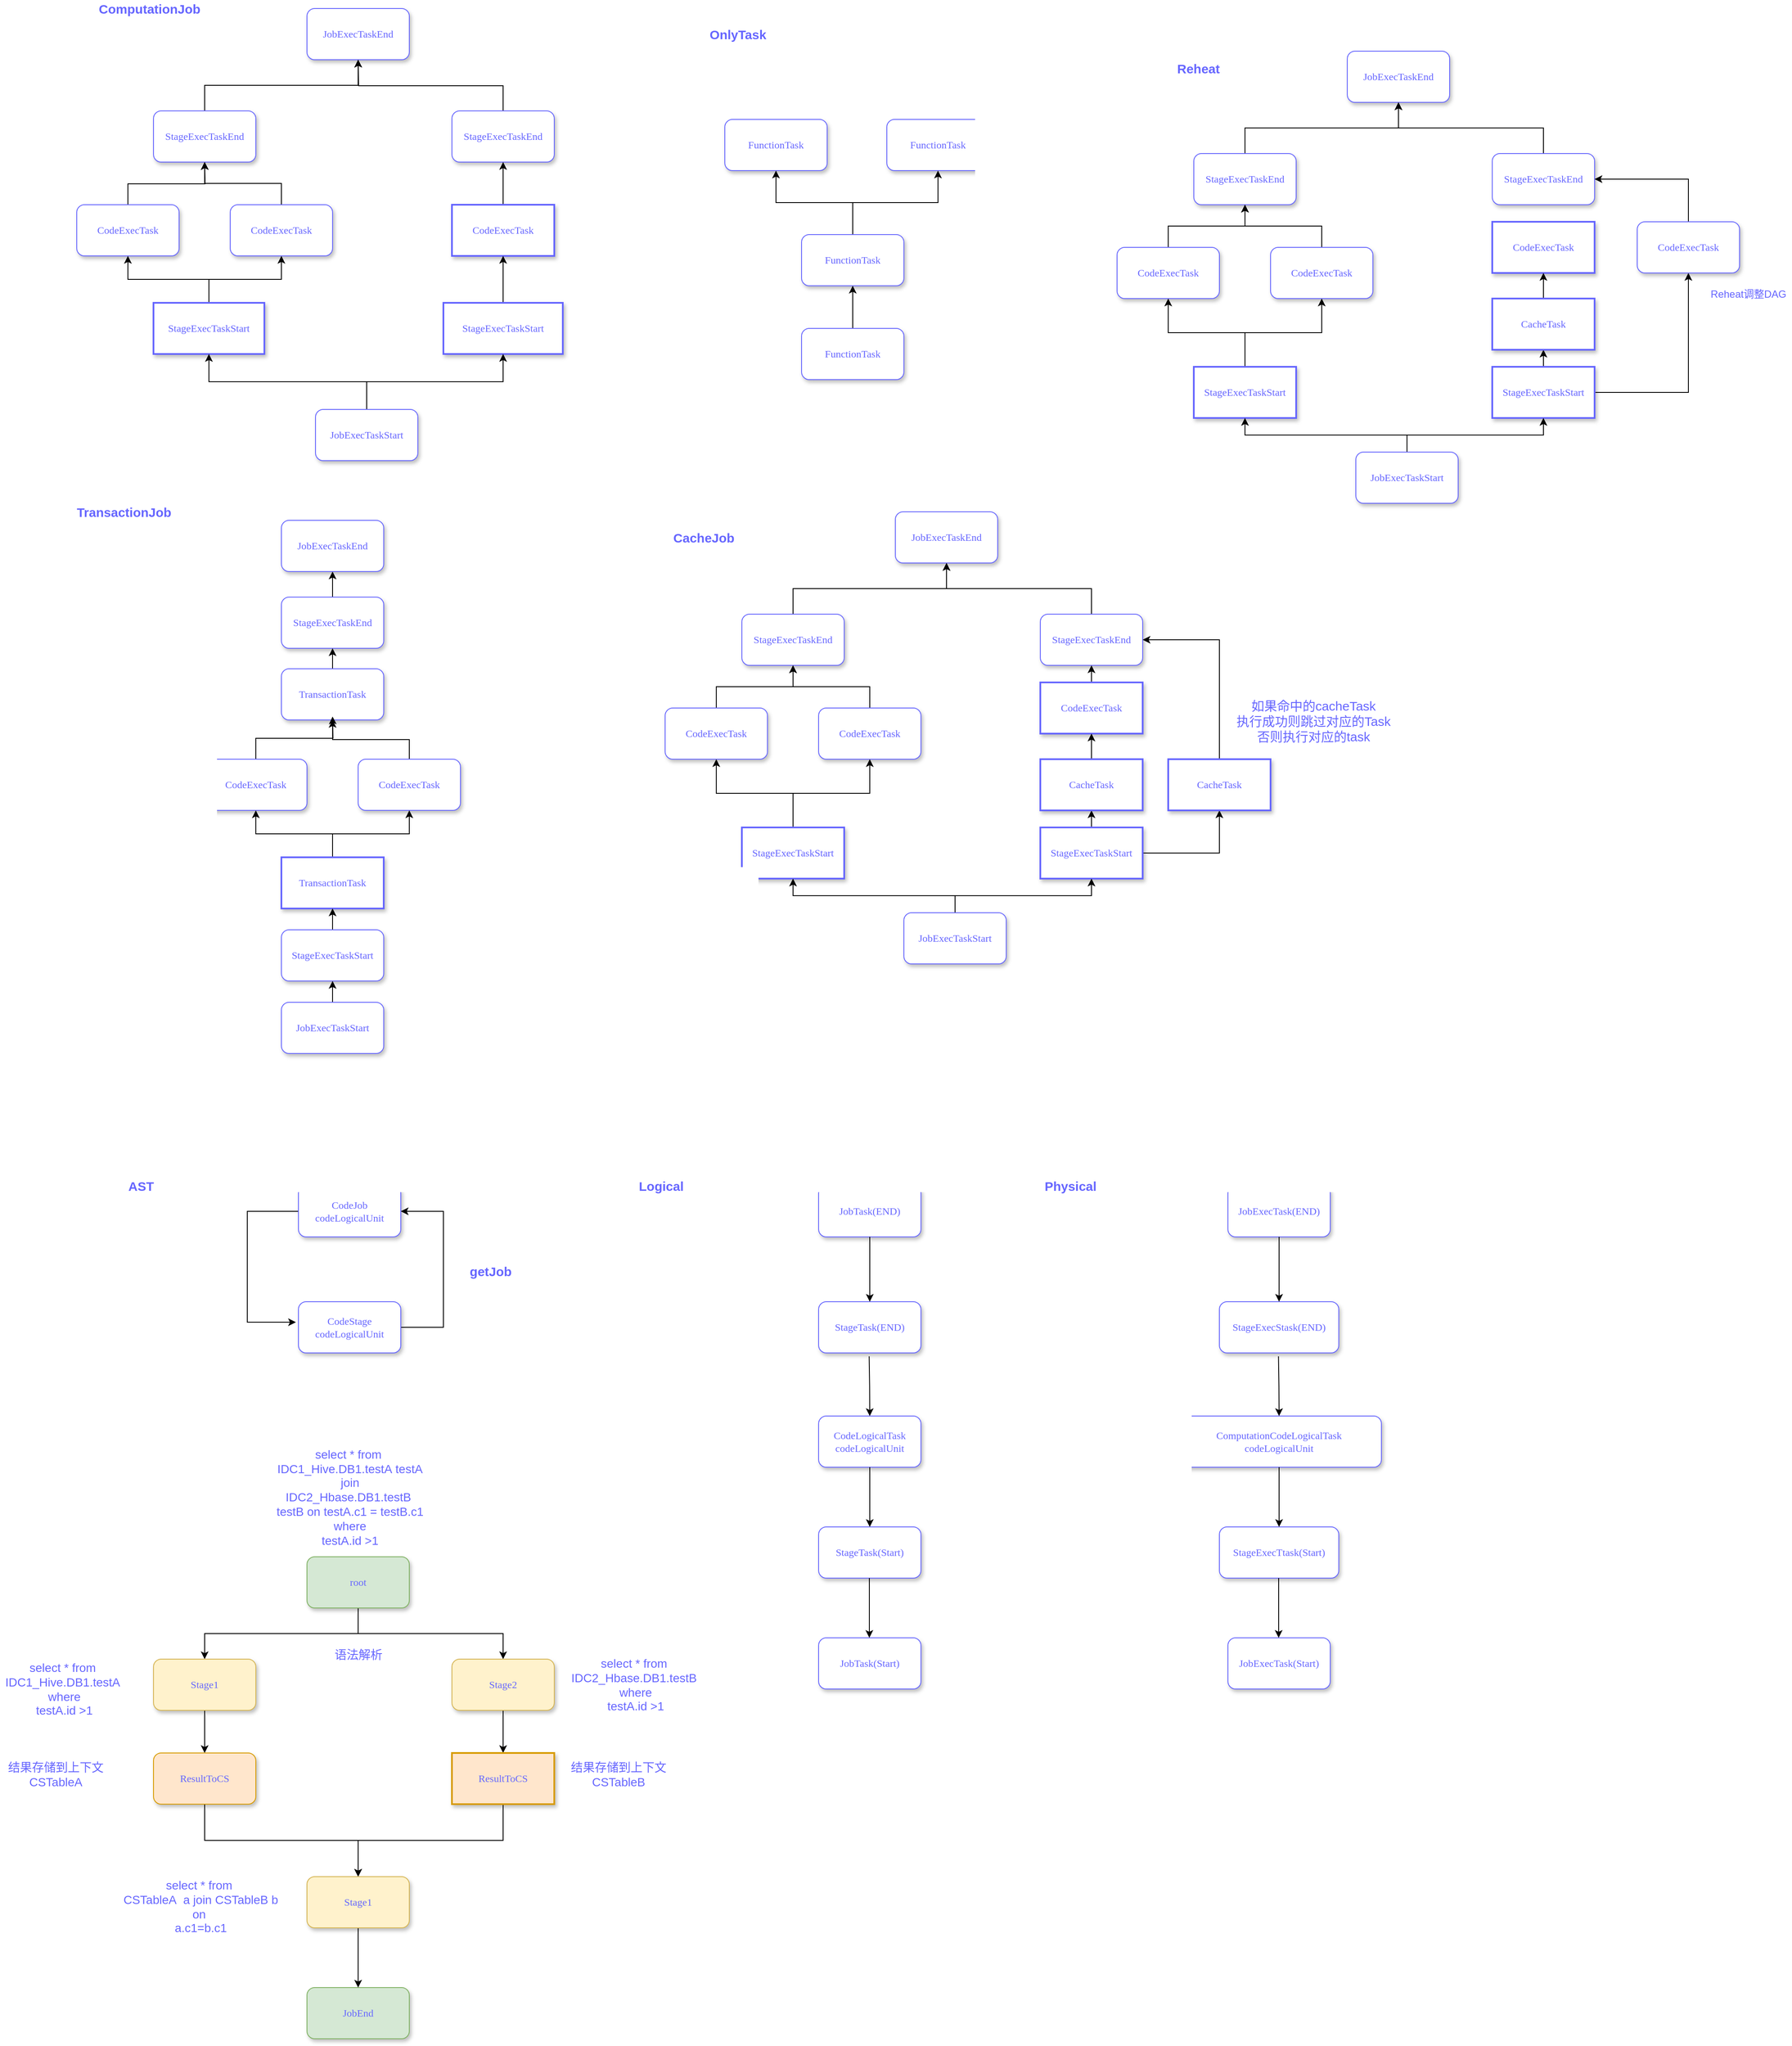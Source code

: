 <mxfile version="14.5.10" type="github">
  <diagram name="Page-1" id="10a91c8b-09ff-31b1-d368-03940ed4cc9e">
    <mxGraphModel dx="3580" dy="1286" grid="1" gridSize="10" guides="1" tooltips="1" connect="1" arrows="1" fold="1" page="1" pageScale="1" pageWidth="1100" pageHeight="850" background="#ffffff" math="0" shadow="0">
      <root>
        <mxCell id="0" />
        <mxCell id="1" parent="0" />
        <mxCell id="62893188c0fa7362-1" value="JobExecTaskEnd" style="whiteSpace=wrap;html=1;rounded=1;shadow=1;labelBackgroundColor=none;strokeWidth=1;fontFamily=Verdana;fontSize=12;align=center;fillColor=#FFFFFF;strokeColor=#6666FF;fontColor=#6666FF;" parent="1" vertex="1">
          <mxGeometry x="340" y="50" width="120" height="60" as="geometry" />
        </mxCell>
        <mxCell id="CuRDBexWDcSO8Bb8UAhH-71" style="edgeStyle=orthogonalEdgeStyle;rounded=0;orthogonalLoop=1;jettySize=auto;html=1;exitX=0.5;exitY=0;exitDx=0;exitDy=0;entryX=0.5;entryY=1;entryDx=0;entryDy=0;fontColor=#6666FF;" parent="1" source="62893188c0fa7362-2" target="62893188c0fa7362-1" edge="1">
          <mxGeometry relative="1" as="geometry" />
        </mxCell>
        <mxCell id="62893188c0fa7362-2" value="&lt;span&gt;StageExecTaskEnd&lt;/span&gt;" style="whiteSpace=wrap;html=1;rounded=1;shadow=1;labelBackgroundColor=none;strokeWidth=1;fontFamily=Verdana;fontSize=12;align=center;fillColor=#FFFFFF;strokeColor=#6666FF;fontColor=#6666FF;" parent="1" vertex="1">
          <mxGeometry x="160" y="170" width="120" height="60" as="geometry" />
        </mxCell>
        <mxCell id="CuRDBexWDcSO8Bb8UAhH-72" style="edgeStyle=orthogonalEdgeStyle;rounded=0;orthogonalLoop=1;jettySize=auto;html=1;exitX=0.5;exitY=0;exitDx=0;exitDy=0;fontColor=#6666FF;" parent="1" source="62893188c0fa7362-3" edge="1">
          <mxGeometry relative="1" as="geometry">
            <mxPoint x="400" y="110" as="targetPoint" />
          </mxGeometry>
        </mxCell>
        <mxCell id="62893188c0fa7362-3" value="StageExecTaskEnd" style="whiteSpace=wrap;html=1;rounded=1;shadow=1;labelBackgroundColor=none;strokeWidth=1;fontFamily=Verdana;fontSize=12;align=center;fillColor=#FFFFFF;strokeColor=#6666FF;fontColor=#6666FF;" parent="1" vertex="1">
          <mxGeometry x="510" y="170" width="120" height="60" as="geometry" />
        </mxCell>
        <mxCell id="CuRDBexWDcSO8Bb8UAhH-73" style="edgeStyle=orthogonalEdgeStyle;rounded=0;orthogonalLoop=1;jettySize=auto;html=1;exitX=0.5;exitY=0;exitDx=0;exitDy=0;entryX=0.5;entryY=1;entryDx=0;entryDy=0;fontColor=#6666FF;" parent="1" source="62893188c0fa7362-10" target="62893188c0fa7362-3" edge="1">
          <mxGeometry relative="1" as="geometry" />
        </mxCell>
        <mxCell id="62893188c0fa7362-10" value="CodeExecTask" style="whiteSpace=wrap;html=1;rounded=0;shadow=1;labelBackgroundColor=none;strokeWidth=2;fontFamily=Verdana;fontSize=12;align=center;fillColor=#FFFFFF;strokeColor=#6666FF;fontColor=#6666FF;" parent="1" vertex="1">
          <mxGeometry x="510" y="280" width="120" height="60" as="geometry" />
        </mxCell>
        <mxCell id="CuRDBexWDcSO8Bb8UAhH-74" style="edgeStyle=orthogonalEdgeStyle;rounded=0;orthogonalLoop=1;jettySize=auto;html=1;exitX=0.5;exitY=0;exitDx=0;exitDy=0;fontColor=#6666FF;" parent="1" source="62893188c0fa7362-11" target="62893188c0fa7362-10" edge="1">
          <mxGeometry relative="1" as="geometry" />
        </mxCell>
        <mxCell id="62893188c0fa7362-11" value="&lt;span&gt;StageExecTaskStart&lt;/span&gt;" style="whiteSpace=wrap;html=1;rounded=0;shadow=1;labelBackgroundColor=none;strokeWidth=2;fontFamily=Verdana;fontSize=12;align=center;fillColor=#FFFFFF;strokeColor=#6666FF;fontColor=#6666FF;" parent="1" vertex="1">
          <mxGeometry x="500" y="395" width="140" height="60" as="geometry" />
        </mxCell>
        <mxCell id="CuRDBexWDcSO8Bb8UAhH-70" style="edgeStyle=orthogonalEdgeStyle;rounded=0;orthogonalLoop=1;jettySize=auto;html=1;exitX=0.5;exitY=0;exitDx=0;exitDy=0;fontColor=#6666FF;" parent="1" source="62893188c0fa7362-12" edge="1">
          <mxGeometry relative="1" as="geometry">
            <mxPoint x="220" y="230" as="targetPoint" />
          </mxGeometry>
        </mxCell>
        <mxCell id="62893188c0fa7362-12" value="&lt;span&gt;CodeExecTask&lt;/span&gt;" style="whiteSpace=wrap;html=1;rounded=1;shadow=1;labelBackgroundColor=none;strokeWidth=1;fontFamily=Verdana;fontSize=12;align=center;fillColor=#FFFFFF;strokeColor=#6666FF;fontColor=#6666FF;" parent="1" vertex="1">
          <mxGeometry x="70" y="280" width="120" height="60" as="geometry" />
        </mxCell>
        <mxCell id="CuRDBexWDcSO8Bb8UAhH-69" style="edgeStyle=orthogonalEdgeStyle;rounded=0;orthogonalLoop=1;jettySize=auto;html=1;exitX=0.5;exitY=0;exitDx=0;exitDy=0;entryX=0.5;entryY=1;entryDx=0;entryDy=0;fontColor=#6666FF;" parent="1" source="62893188c0fa7362-13" target="62893188c0fa7362-2" edge="1">
          <mxGeometry relative="1" as="geometry" />
        </mxCell>
        <mxCell id="62893188c0fa7362-13" value="CodeExecTask" style="whiteSpace=wrap;html=1;rounded=1;shadow=1;labelBackgroundColor=none;strokeWidth=1;fontFamily=Verdana;fontSize=12;align=center;fillColor=#FFFFFF;strokeColor=#6666FF;fontColor=#6666FF;" parent="1" vertex="1">
          <mxGeometry x="250" y="280" width="120" height="60" as="geometry" />
        </mxCell>
        <mxCell id="CuRDBexWDcSO8Bb8UAhH-67" style="edgeStyle=orthogonalEdgeStyle;rounded=0;orthogonalLoop=1;jettySize=auto;html=1;exitX=0.5;exitY=0;exitDx=0;exitDy=0;entryX=0.5;entryY=1;entryDx=0;entryDy=0;fontColor=#6666FF;" parent="1" source="ATdARF7LjYDkbFCXHbay-8" target="62893188c0fa7362-12" edge="1">
          <mxGeometry relative="1" as="geometry" />
        </mxCell>
        <mxCell id="CuRDBexWDcSO8Bb8UAhH-68" style="edgeStyle=orthogonalEdgeStyle;rounded=0;orthogonalLoop=1;jettySize=auto;html=1;exitX=0.5;exitY=0;exitDx=0;exitDy=0;entryX=0.5;entryY=1;entryDx=0;entryDy=0;fontColor=#6666FF;" parent="1" source="ATdARF7LjYDkbFCXHbay-8" target="62893188c0fa7362-13" edge="1">
          <mxGeometry relative="1" as="geometry" />
        </mxCell>
        <mxCell id="ATdARF7LjYDkbFCXHbay-8" value="&lt;span&gt;StageExecTaskStart&lt;/span&gt;" style="whiteSpace=wrap;html=1;rounded=0;shadow=1;labelBackgroundColor=none;strokeWidth=2;fontFamily=Verdana;fontSize=12;align=center;fillColor=#FFFFFF;strokeColor=#6666FF;fontColor=#6666FF;" parent="1" vertex="1">
          <mxGeometry x="160" y="395" width="130" height="60" as="geometry" />
        </mxCell>
        <mxCell id="CuRDBexWDcSO8Bb8UAhH-65" style="edgeStyle=orthogonalEdgeStyle;rounded=0;orthogonalLoop=1;jettySize=auto;html=1;exitX=0.5;exitY=0;exitDx=0;exitDy=0;entryX=0.5;entryY=1;entryDx=0;entryDy=0;fontColor=#6666FF;" parent="1" source="ATdARF7LjYDkbFCXHbay-19" target="ATdARF7LjYDkbFCXHbay-8" edge="1">
          <mxGeometry relative="1" as="geometry" />
        </mxCell>
        <mxCell id="CuRDBexWDcSO8Bb8UAhH-66" style="edgeStyle=orthogonalEdgeStyle;rounded=0;orthogonalLoop=1;jettySize=auto;html=1;exitX=0.5;exitY=0;exitDx=0;exitDy=0;entryX=0.5;entryY=1;entryDx=0;entryDy=0;fontColor=#6666FF;" parent="1" source="ATdARF7LjYDkbFCXHbay-19" target="62893188c0fa7362-11" edge="1">
          <mxGeometry relative="1" as="geometry" />
        </mxCell>
        <mxCell id="ATdARF7LjYDkbFCXHbay-19" value="JobExecTaskStart" style="whiteSpace=wrap;html=1;rounded=1;shadow=1;labelBackgroundColor=none;strokeWidth=1;fontFamily=Verdana;fontSize=12;align=center;fillColor=#FFFFFF;strokeColor=#6666FF;fontColor=#6666FF;" parent="1" vertex="1">
          <mxGeometry x="350" y="520" width="120" height="60" as="geometry" />
        </mxCell>
        <mxCell id="CuRDBexWDcSO8Bb8UAhH-3" value="&lt;b&gt;&lt;font style=&quot;font-size: 15px&quot;&gt;ComputationJob&lt;/font&gt;&lt;/b&gt;" style="text;html=1;align=center;verticalAlign=middle;resizable=0;points=[];autosize=1;fontColor=#6666FF;" parent="1" vertex="1">
          <mxGeometry x="90" y="40" width="130" height="20" as="geometry" />
        </mxCell>
        <mxCell id="CuRDBexWDcSO8Bb8UAhH-4" value="&lt;span&gt;FunctionTask&lt;/span&gt;" style="whiteSpace=wrap;html=1;rounded=1;shadow=1;labelBackgroundColor=none;strokeWidth=1;fontFamily=Verdana;fontSize=12;align=center;fillColor=#FFFFFF;strokeColor=#6666FF;fontColor=#6666FF;" parent="1" vertex="1">
          <mxGeometry x="830" y="180" width="120" height="60" as="geometry" />
        </mxCell>
        <mxCell id="CuRDBexWDcSO8Bb8UAhH-5" value="FunctionTask" style="whiteSpace=wrap;html=1;rounded=1;shadow=1;labelBackgroundColor=none;strokeWidth=1;fontFamily=Verdana;fontSize=12;align=center;fillColor=#FFFFFF;strokeColor=#6666FF;fontColor=#6666FF;" parent="1" vertex="1">
          <mxGeometry x="1020" y="180" width="120" height="60" as="geometry" />
        </mxCell>
        <mxCell id="CuRDBexWDcSO8Bb8UAhH-75" style="edgeStyle=orthogonalEdgeStyle;rounded=0;orthogonalLoop=1;jettySize=auto;html=1;exitX=0.5;exitY=0;exitDx=0;exitDy=0;entryX=0.5;entryY=1;entryDx=0;entryDy=0;fontColor=#6666FF;" parent="1" source="CuRDBexWDcSO8Bb8UAhH-6" target="CuRDBexWDcSO8Bb8UAhH-4" edge="1">
          <mxGeometry relative="1" as="geometry" />
        </mxCell>
        <mxCell id="CuRDBexWDcSO8Bb8UAhH-76" style="edgeStyle=orthogonalEdgeStyle;rounded=0;orthogonalLoop=1;jettySize=auto;html=1;exitX=0.5;exitY=0;exitDx=0;exitDy=0;entryX=0.5;entryY=1;entryDx=0;entryDy=0;fontColor=#6666FF;" parent="1" source="CuRDBexWDcSO8Bb8UAhH-6" target="CuRDBexWDcSO8Bb8UAhH-5" edge="1">
          <mxGeometry relative="1" as="geometry" />
        </mxCell>
        <mxCell id="CuRDBexWDcSO8Bb8UAhH-6" value="&lt;span&gt;FunctionTask&lt;/span&gt;" style="whiteSpace=wrap;html=1;rounded=1;shadow=1;labelBackgroundColor=none;strokeWidth=1;fontFamily=Verdana;fontSize=12;align=center;fillColor=#FFFFFF;strokeColor=#6666FF;fontColor=#6666FF;" parent="1" vertex="1">
          <mxGeometry x="920" y="315" width="120" height="60" as="geometry" />
        </mxCell>
        <mxCell id="CuRDBexWDcSO8Bb8UAhH-77" style="edgeStyle=orthogonalEdgeStyle;rounded=0;orthogonalLoop=1;jettySize=auto;html=1;exitX=0.5;exitY=0;exitDx=0;exitDy=0;entryX=0.5;entryY=1;entryDx=0;entryDy=0;fontColor=#6666FF;" parent="1" source="CuRDBexWDcSO8Bb8UAhH-7" target="CuRDBexWDcSO8Bb8UAhH-6" edge="1">
          <mxGeometry relative="1" as="geometry" />
        </mxCell>
        <mxCell id="CuRDBexWDcSO8Bb8UAhH-7" value="&lt;span&gt;FunctionTask&lt;/span&gt;" style="whiteSpace=wrap;html=1;rounded=1;shadow=1;labelBackgroundColor=none;strokeWidth=1;fontFamily=Verdana;fontSize=12;align=center;fillColor=#FFFFFF;strokeColor=#6666FF;fontColor=#6666FF;" parent="1" vertex="1">
          <mxGeometry x="920" y="425" width="120" height="60" as="geometry" />
        </mxCell>
        <mxCell id="CuRDBexWDcSO8Bb8UAhH-12" value="&lt;b&gt;&lt;font style=&quot;font-size: 15px&quot;&gt;OnlyTask&lt;/font&gt;&lt;/b&gt;" style="text;html=1;align=center;verticalAlign=middle;resizable=0;points=[];autosize=1;fontColor=#6666FF;" parent="1" vertex="1">
          <mxGeometry x="805" y="70" width="80" height="20" as="geometry" />
        </mxCell>
        <mxCell id="CuRDBexWDcSO8Bb8UAhH-85" style="edgeStyle=orthogonalEdgeStyle;rounded=0;orthogonalLoop=1;jettySize=auto;html=1;exitX=0.5;exitY=0;exitDx=0;exitDy=0;entryX=0.5;entryY=1;entryDx=0;entryDy=0;fontColor=#6666FF;" parent="1" source="CuRDBexWDcSO8Bb8UAhH-15" target="CuRDBexWDcSO8Bb8UAhH-33" edge="1">
          <mxGeometry relative="1" as="geometry" />
        </mxCell>
        <mxCell id="CuRDBexWDcSO8Bb8UAhH-15" value="&lt;span&gt;StageExecTaskEnd&lt;/span&gt;" style="whiteSpace=wrap;html=1;rounded=1;shadow=1;labelBackgroundColor=none;strokeWidth=1;fontFamily=Verdana;fontSize=12;align=center;fillColor=#FFFFFF;strokeColor=#6666FF;fontColor=#6666FF;" parent="1" vertex="1">
          <mxGeometry x="310" y="740" width="120" height="60" as="geometry" />
        </mxCell>
        <mxCell id="CuRDBexWDcSO8Bb8UAhH-84" style="edgeStyle=orthogonalEdgeStyle;rounded=0;orthogonalLoop=1;jettySize=auto;html=1;exitX=0.5;exitY=0;exitDx=0;exitDy=0;entryX=0.5;entryY=1;entryDx=0;entryDy=0;fontColor=#6666FF;" parent="1" source="CuRDBexWDcSO8Bb8UAhH-18" target="CuRDBexWDcSO8Bb8UAhH-15" edge="1">
          <mxGeometry relative="1" as="geometry" />
        </mxCell>
        <mxCell id="CuRDBexWDcSO8Bb8UAhH-18" value="TransactionTask" style="whiteSpace=wrap;html=1;rounded=1;shadow=1;labelBackgroundColor=none;strokeWidth=1;fontFamily=Verdana;fontSize=12;align=center;fillColor=#FFFFFF;strokeColor=#6666FF;fontColor=#6666FF;" parent="1" vertex="1">
          <mxGeometry x="310" y="824" width="120" height="60" as="geometry" />
        </mxCell>
        <mxCell id="CuRDBexWDcSO8Bb8UAhH-83" style="edgeStyle=orthogonalEdgeStyle;rounded=0;orthogonalLoop=1;jettySize=auto;html=1;exitX=0.5;exitY=0;exitDx=0;exitDy=0;fontColor=#6666FF;" parent="1" source="CuRDBexWDcSO8Bb8UAhH-26" edge="1">
          <mxGeometry relative="1" as="geometry">
            <mxPoint x="370" y="880" as="targetPoint" />
          </mxGeometry>
        </mxCell>
        <mxCell id="CuRDBexWDcSO8Bb8UAhH-26" value="&lt;span&gt;CodeExecTask&lt;/span&gt;" style="whiteSpace=wrap;html=1;rounded=1;shadow=1;labelBackgroundColor=none;strokeWidth=1;fontFamily=Verdana;fontSize=12;align=center;fillColor=#FFFFFF;strokeColor=#6666FF;fontColor=#6666FF;" parent="1" vertex="1">
          <mxGeometry x="220" y="930" width="120" height="60" as="geometry" />
        </mxCell>
        <mxCell id="CuRDBexWDcSO8Bb8UAhH-82" style="edgeStyle=orthogonalEdgeStyle;rounded=0;orthogonalLoop=1;jettySize=auto;html=1;exitX=0.5;exitY=0;exitDx=0;exitDy=0;entryX=0.5;entryY=1;entryDx=0;entryDy=0;fontColor=#6666FF;" parent="1" source="CuRDBexWDcSO8Bb8UAhH-28" target="CuRDBexWDcSO8Bb8UAhH-18" edge="1">
          <mxGeometry relative="1" as="geometry" />
        </mxCell>
        <mxCell id="CuRDBexWDcSO8Bb8UAhH-28" value="CodeExecTask" style="whiteSpace=wrap;html=1;rounded=1;shadow=1;labelBackgroundColor=none;strokeWidth=1;fontFamily=Verdana;fontSize=12;align=center;fillColor=#FFFFFF;strokeColor=#6666FF;fontColor=#6666FF;" parent="1" vertex="1">
          <mxGeometry x="400" y="930" width="120" height="60" as="geometry" />
        </mxCell>
        <mxCell id="CuRDBexWDcSO8Bb8UAhH-80" style="edgeStyle=orthogonalEdgeStyle;rounded=0;orthogonalLoop=1;jettySize=auto;html=1;exitX=0.5;exitY=0;exitDx=0;exitDy=0;entryX=0.5;entryY=1;entryDx=0;entryDy=0;fontColor=#6666FF;" parent="1" source="CuRDBexWDcSO8Bb8UAhH-30" target="CuRDBexWDcSO8Bb8UAhH-26" edge="1">
          <mxGeometry relative="1" as="geometry" />
        </mxCell>
        <mxCell id="CuRDBexWDcSO8Bb8UAhH-81" style="edgeStyle=orthogonalEdgeStyle;rounded=0;orthogonalLoop=1;jettySize=auto;html=1;exitX=0.5;exitY=0;exitDx=0;exitDy=0;entryX=0.5;entryY=1;entryDx=0;entryDy=0;fontColor=#6666FF;" parent="1" source="CuRDBexWDcSO8Bb8UAhH-30" target="CuRDBexWDcSO8Bb8UAhH-28" edge="1">
          <mxGeometry relative="1" as="geometry" />
        </mxCell>
        <mxCell id="CuRDBexWDcSO8Bb8UAhH-30" value="TransactionTask" style="whiteSpace=wrap;html=1;rounded=0;shadow=1;labelBackgroundColor=none;strokeWidth=2;fontFamily=Verdana;fontSize=12;align=center;fillColor=#FFFFFF;strokeColor=#6666FF;fontColor=#6666FF;" parent="1" vertex="1">
          <mxGeometry x="310" y="1045" width="120" height="60" as="geometry" />
        </mxCell>
        <mxCell id="CuRDBexWDcSO8Bb8UAhH-79" style="edgeStyle=orthogonalEdgeStyle;rounded=0;orthogonalLoop=1;jettySize=auto;html=1;exitX=0.5;exitY=0;exitDx=0;exitDy=0;entryX=0.5;entryY=1;entryDx=0;entryDy=0;fontColor=#6666FF;" parent="1" source="CuRDBexWDcSO8Bb8UAhH-31" target="CuRDBexWDcSO8Bb8UAhH-30" edge="1">
          <mxGeometry relative="1" as="geometry" />
        </mxCell>
        <mxCell id="CuRDBexWDcSO8Bb8UAhH-31" value="StageExecTaskStart" style="whiteSpace=wrap;html=1;rounded=1;shadow=1;labelBackgroundColor=none;strokeWidth=1;fontFamily=Verdana;fontSize=12;align=center;fillColor=#FFFFFF;strokeColor=#6666FF;fontColor=#6666FF;" parent="1" vertex="1">
          <mxGeometry x="310" y="1130" width="120" height="60" as="geometry" />
        </mxCell>
        <mxCell id="CuRDBexWDcSO8Bb8UAhH-32" value="&lt;b&gt;&lt;font style=&quot;font-size: 15px&quot;&gt;TransactionJob&lt;/font&gt;&lt;/b&gt;" style="text;html=1;align=center;verticalAlign=middle;resizable=0;points=[];autosize=1;fontColor=#6666FF;" parent="1" vertex="1">
          <mxGeometry x="60" y="630" width="130" height="20" as="geometry" />
        </mxCell>
        <mxCell id="CuRDBexWDcSO8Bb8UAhH-33" value="JobExecTaskEnd" style="whiteSpace=wrap;html=1;rounded=1;shadow=1;labelBackgroundColor=none;strokeWidth=1;fontFamily=Verdana;fontSize=12;align=center;fillColor=#FFFFFF;strokeColor=#6666FF;fontColor=#6666FF;" parent="1" vertex="1">
          <mxGeometry x="310" y="650" width="120" height="60" as="geometry" />
        </mxCell>
        <mxCell id="CuRDBexWDcSO8Bb8UAhH-78" style="edgeStyle=orthogonalEdgeStyle;rounded=0;orthogonalLoop=1;jettySize=auto;html=1;exitX=0.5;exitY=0;exitDx=0;exitDy=0;entryX=0.5;entryY=1;entryDx=0;entryDy=0;fontColor=#6666FF;" parent="1" source="CuRDBexWDcSO8Bb8UAhH-35" target="CuRDBexWDcSO8Bb8UAhH-31" edge="1">
          <mxGeometry relative="1" as="geometry" />
        </mxCell>
        <mxCell id="CuRDBexWDcSO8Bb8UAhH-35" value="JobExecTaskStart" style="whiteSpace=wrap;html=1;rounded=1;shadow=1;labelBackgroundColor=none;strokeWidth=1;fontFamily=Verdana;fontSize=12;align=center;fillColor=#FFFFFF;strokeColor=#6666FF;fontColor=#6666FF;" parent="1" vertex="1">
          <mxGeometry x="310" y="1215" width="120" height="60" as="geometry" />
        </mxCell>
        <mxCell id="CuRDBexWDcSO8Bb8UAhH-40" value="JobExecTaskEnd" style="whiteSpace=wrap;html=1;rounded=1;shadow=1;labelBackgroundColor=none;strokeWidth=1;fontFamily=Verdana;fontSize=12;align=center;fontColor=#6666FF;fillColor=#FFFFFF;strokeColor=#6666FF;" parent="1" vertex="1">
          <mxGeometry x="1030" y="640" width="120" height="60" as="geometry" />
        </mxCell>
        <mxCell id="CuRDBexWDcSO8Bb8UAhH-92" style="edgeStyle=orthogonalEdgeStyle;rounded=0;orthogonalLoop=1;jettySize=auto;html=1;exitX=0.5;exitY=0;exitDx=0;exitDy=0;entryX=0.5;entryY=1;entryDx=0;entryDy=0;fontColor=#6666FF;" parent="1" source="CuRDBexWDcSO8Bb8UAhH-43" target="CuRDBexWDcSO8Bb8UAhH-40" edge="1">
          <mxGeometry relative="1" as="geometry" />
        </mxCell>
        <mxCell id="CuRDBexWDcSO8Bb8UAhH-43" value="&lt;span&gt;StageExecTaskEnd&lt;/span&gt;" style="whiteSpace=wrap;html=1;rounded=1;shadow=1;labelBackgroundColor=none;strokeWidth=1;fontFamily=Verdana;fontSize=12;align=center;fontColor=#6666FF;fillColor=#FFFFFF;strokeColor=#6666FF;" parent="1" vertex="1">
          <mxGeometry x="850" y="760" width="120" height="60" as="geometry" />
        </mxCell>
        <mxCell id="CuRDBexWDcSO8Bb8UAhH-91" style="edgeStyle=orthogonalEdgeStyle;rounded=0;orthogonalLoop=1;jettySize=auto;html=1;exitX=0.5;exitY=0;exitDx=0;exitDy=0;entryX=0.5;entryY=1;entryDx=0;entryDy=0;fontColor=#6666FF;" parent="1" source="CuRDBexWDcSO8Bb8UAhH-45" target="CuRDBexWDcSO8Bb8UAhH-40" edge="1">
          <mxGeometry relative="1" as="geometry" />
        </mxCell>
        <mxCell id="CuRDBexWDcSO8Bb8UAhH-45" value="StageExecTaskEnd" style="whiteSpace=wrap;html=1;rounded=1;shadow=1;labelBackgroundColor=none;strokeWidth=1;fontFamily=Verdana;fontSize=12;align=center;fontColor=#6666FF;fillColor=#FFFFFF;strokeColor=#6666FF;" parent="1" vertex="1">
          <mxGeometry x="1200" y="760" width="120" height="60" as="geometry" />
        </mxCell>
        <mxCell id="CuRDBexWDcSO8Bb8UAhH-90" style="edgeStyle=orthogonalEdgeStyle;rounded=0;orthogonalLoop=1;jettySize=auto;html=1;exitX=0.5;exitY=0;exitDx=0;exitDy=0;entryX=0.5;entryY=1;entryDx=0;entryDy=0;fontColor=#6666FF;" parent="1" source="CuRDBexWDcSO8Bb8UAhH-47" target="CuRDBexWDcSO8Bb8UAhH-45" edge="1">
          <mxGeometry relative="1" as="geometry" />
        </mxCell>
        <mxCell id="CuRDBexWDcSO8Bb8UAhH-47" value="CodeExecTask" style="whiteSpace=wrap;html=1;rounded=0;shadow=1;labelBackgroundColor=none;strokeWidth=2;fontFamily=Verdana;fontSize=12;align=center;fontColor=#6666FF;fillColor=#FFFFFF;strokeColor=#6666FF;" parent="1" vertex="1">
          <mxGeometry x="1200" y="840" width="120" height="60" as="geometry" />
        </mxCell>
        <mxCell id="CuRDBexWDcSO8Bb8UAhH-62" style="edgeStyle=orthogonalEdgeStyle;rounded=0;orthogonalLoop=1;jettySize=auto;html=1;exitX=1;exitY=0.5;exitDx=0;exitDy=0;entryX=0.5;entryY=1;entryDx=0;entryDy=0;fontColor=#6666FF;" parent="1" source="CuRDBexWDcSO8Bb8UAhH-49" target="CuRDBexWDcSO8Bb8UAhH-61" edge="1">
          <mxGeometry relative="1" as="geometry" />
        </mxCell>
        <mxCell id="CuRDBexWDcSO8Bb8UAhH-88" style="edgeStyle=orthogonalEdgeStyle;rounded=0;orthogonalLoop=1;jettySize=auto;html=1;exitX=0.5;exitY=0;exitDx=0;exitDy=0;entryX=0.5;entryY=1;entryDx=0;entryDy=0;fontColor=#6666FF;" parent="1" source="CuRDBexWDcSO8Bb8UAhH-49" target="CuRDBexWDcSO8Bb8UAhH-58" edge="1">
          <mxGeometry relative="1" as="geometry" />
        </mxCell>
        <mxCell id="CuRDBexWDcSO8Bb8UAhH-49" value="&lt;span&gt;StageExecTaskStart&lt;/span&gt;" style="whiteSpace=wrap;html=1;rounded=0;shadow=1;labelBackgroundColor=none;strokeWidth=2;fontFamily=Verdana;fontSize=12;align=center;fontColor=#6666FF;fillColor=#FFFFFF;strokeColor=#6666FF;" parent="1" vertex="1">
          <mxGeometry x="1200" y="1010" width="120" height="60" as="geometry" />
        </mxCell>
        <mxCell id="CuRDBexWDcSO8Bb8UAhH-93" style="edgeStyle=orthogonalEdgeStyle;rounded=0;orthogonalLoop=1;jettySize=auto;html=1;exitX=0.5;exitY=0;exitDx=0;exitDy=0;entryX=0.5;entryY=1;entryDx=0;entryDy=0;fontColor=#6666FF;" parent="1" source="CuRDBexWDcSO8Bb8UAhH-51" target="CuRDBexWDcSO8Bb8UAhH-43" edge="1">
          <mxGeometry relative="1" as="geometry" />
        </mxCell>
        <mxCell id="CuRDBexWDcSO8Bb8UAhH-51" value="&lt;span&gt;CodeExecTask&lt;/span&gt;" style="whiteSpace=wrap;html=1;rounded=1;shadow=1;labelBackgroundColor=none;strokeWidth=1;fontFamily=Verdana;fontSize=12;align=center;fontColor=#6666FF;fillColor=#FFFFFF;strokeColor=#6666FF;" parent="1" vertex="1">
          <mxGeometry x="760" y="870" width="120" height="60" as="geometry" />
        </mxCell>
        <mxCell id="CuRDBexWDcSO8Bb8UAhH-95" style="edgeStyle=orthogonalEdgeStyle;rounded=0;orthogonalLoop=1;jettySize=auto;html=1;exitX=0.5;exitY=0;exitDx=0;exitDy=0;entryX=0.5;entryY=1;entryDx=0;entryDy=0;fontColor=#6666FF;" parent="1" source="CuRDBexWDcSO8Bb8UAhH-53" target="CuRDBexWDcSO8Bb8UAhH-43" edge="1">
          <mxGeometry relative="1" as="geometry" />
        </mxCell>
        <mxCell id="CuRDBexWDcSO8Bb8UAhH-53" value="CodeExecTask" style="whiteSpace=wrap;html=1;rounded=1;shadow=1;labelBackgroundColor=none;strokeWidth=1;fontFamily=Verdana;fontSize=12;align=center;fontColor=#6666FF;fillColor=#FFFFFF;strokeColor=#6666FF;" parent="1" vertex="1">
          <mxGeometry x="940" y="870" width="120" height="60" as="geometry" />
        </mxCell>
        <mxCell id="CuRDBexWDcSO8Bb8UAhH-96" style="edgeStyle=orthogonalEdgeStyle;rounded=0;orthogonalLoop=1;jettySize=auto;html=1;exitX=0.5;exitY=0;exitDx=0;exitDy=0;entryX=0.5;entryY=1;entryDx=0;entryDy=0;fontColor=#6666FF;" parent="1" source="CuRDBexWDcSO8Bb8UAhH-55" target="CuRDBexWDcSO8Bb8UAhH-51" edge="1">
          <mxGeometry relative="1" as="geometry" />
        </mxCell>
        <mxCell id="CuRDBexWDcSO8Bb8UAhH-97" style="edgeStyle=orthogonalEdgeStyle;rounded=0;orthogonalLoop=1;jettySize=auto;html=1;exitX=0.5;exitY=0;exitDx=0;exitDy=0;entryX=0.5;entryY=1;entryDx=0;entryDy=0;fontColor=#6666FF;" parent="1" source="CuRDBexWDcSO8Bb8UAhH-55" target="CuRDBexWDcSO8Bb8UAhH-53" edge="1">
          <mxGeometry relative="1" as="geometry" />
        </mxCell>
        <mxCell id="CuRDBexWDcSO8Bb8UAhH-55" value="&lt;span&gt;StageExecTaskStart&lt;/span&gt;" style="whiteSpace=wrap;html=1;rounded=0;shadow=1;labelBackgroundColor=none;strokeWidth=2;fontFamily=Verdana;fontSize=12;align=center;fontColor=#6666FF;fillColor=#FFFFFF;strokeColor=#6666FF;" parent="1" vertex="1">
          <mxGeometry x="850" y="1010" width="120" height="60" as="geometry" />
        </mxCell>
        <mxCell id="CuRDBexWDcSO8Bb8UAhH-86" style="edgeStyle=orthogonalEdgeStyle;rounded=0;orthogonalLoop=1;jettySize=auto;html=1;exitX=0.5;exitY=0;exitDx=0;exitDy=0;entryX=0.5;entryY=1;entryDx=0;entryDy=0;fontColor=#6666FF;" parent="1" source="CuRDBexWDcSO8Bb8UAhH-56" target="CuRDBexWDcSO8Bb8UAhH-55" edge="1">
          <mxGeometry relative="1" as="geometry" />
        </mxCell>
        <mxCell id="CuRDBexWDcSO8Bb8UAhH-87" style="edgeStyle=orthogonalEdgeStyle;rounded=0;orthogonalLoop=1;jettySize=auto;html=1;exitX=0.5;exitY=0;exitDx=0;exitDy=0;entryX=0.5;entryY=1;entryDx=0;entryDy=0;fontColor=#6666FF;" parent="1" source="CuRDBexWDcSO8Bb8UAhH-56" target="CuRDBexWDcSO8Bb8UAhH-49" edge="1">
          <mxGeometry relative="1" as="geometry" />
        </mxCell>
        <mxCell id="CuRDBexWDcSO8Bb8UAhH-56" value="JobExecTaskStart" style="whiteSpace=wrap;html=1;rounded=1;shadow=1;labelBackgroundColor=none;strokeWidth=1;fontFamily=Verdana;fontSize=12;align=center;fontColor=#6666FF;fillColor=#FFFFFF;strokeColor=#6666FF;" parent="1" vertex="1">
          <mxGeometry x="1040" y="1110" width="120" height="60" as="geometry" />
        </mxCell>
        <mxCell id="CuRDBexWDcSO8Bb8UAhH-57" value="&lt;b&gt;&lt;font style=&quot;font-size: 15px&quot;&gt;CacheJob&lt;/font&gt;&lt;/b&gt;" style="text;html=1;align=center;verticalAlign=middle;resizable=0;points=[];autosize=1;fontColor=#6666FF;" parent="1" vertex="1">
          <mxGeometry x="760" y="660" width="90" height="20" as="geometry" />
        </mxCell>
        <mxCell id="CuRDBexWDcSO8Bb8UAhH-89" style="edgeStyle=orthogonalEdgeStyle;rounded=0;orthogonalLoop=1;jettySize=auto;html=1;exitX=0.5;exitY=0;exitDx=0;exitDy=0;entryX=0.5;entryY=1;entryDx=0;entryDy=0;fontColor=#6666FF;" parent="1" source="CuRDBexWDcSO8Bb8UAhH-58" target="CuRDBexWDcSO8Bb8UAhH-47" edge="1">
          <mxGeometry relative="1" as="geometry" />
        </mxCell>
        <mxCell id="CuRDBexWDcSO8Bb8UAhH-58" value="CacheTask" style="whiteSpace=wrap;html=1;rounded=0;shadow=1;labelBackgroundColor=none;strokeWidth=2;fontFamily=Verdana;fontSize=12;align=center;fontColor=#6666FF;fillColor=#FFFFFF;strokeColor=#6666FF;" parent="1" vertex="1">
          <mxGeometry x="1200" y="930" width="120" height="60" as="geometry" />
        </mxCell>
        <mxCell id="CuRDBexWDcSO8Bb8UAhH-63" style="edgeStyle=orthogonalEdgeStyle;rounded=0;orthogonalLoop=1;jettySize=auto;html=1;exitX=0.5;exitY=0;exitDx=0;exitDy=0;entryX=1;entryY=0.5;entryDx=0;entryDy=0;fontColor=#6666FF;" parent="1" source="CuRDBexWDcSO8Bb8UAhH-61" target="CuRDBexWDcSO8Bb8UAhH-45" edge="1">
          <mxGeometry relative="1" as="geometry" />
        </mxCell>
        <mxCell id="CuRDBexWDcSO8Bb8UAhH-61" value="CacheTask" style="whiteSpace=wrap;html=1;rounded=0;shadow=1;labelBackgroundColor=none;strokeWidth=2;fontFamily=Verdana;fontSize=12;align=center;fontColor=#6666FF;fillColor=#FFFFFF;strokeColor=#6666FF;" parent="1" vertex="1">
          <mxGeometry x="1350" y="930" width="120" height="60" as="geometry" />
        </mxCell>
        <mxCell id="CuRDBexWDcSO8Bb8UAhH-64" value="&lt;font style=&quot;font-size: 15px&quot;&gt;如果命中的cacheTask&lt;br&gt;执行成功则跳过对应的Task&lt;br&gt;否则执行对应的task&lt;/font&gt;" style="text;html=1;align=center;verticalAlign=middle;resizable=0;points=[];autosize=1;fontColor=#6666FF;" parent="1" vertex="1">
          <mxGeometry x="1420" y="860" width="200" height="50" as="geometry" />
        </mxCell>
        <mxCell id="CuRDBexWDcSO8Bb8UAhH-98" value="JobExecTaskEnd" style="whiteSpace=wrap;html=1;rounded=1;shadow=1;labelBackgroundColor=none;strokeWidth=1;fontFamily=Verdana;fontSize=12;align=center;fontColor=#6666FF;fillColor=#FFFFFF;strokeColor=#6666FF;" parent="1" vertex="1">
          <mxGeometry x="1560" y="100" width="120" height="60" as="geometry" />
        </mxCell>
        <mxCell id="CuRDBexWDcSO8Bb8UAhH-99" style="edgeStyle=orthogonalEdgeStyle;rounded=0;orthogonalLoop=1;jettySize=auto;html=1;exitX=0.5;exitY=0;exitDx=0;exitDy=0;entryX=0.5;entryY=1;entryDx=0;entryDy=0;fontColor=#6666FF;" parent="1" source="CuRDBexWDcSO8Bb8UAhH-100" target="CuRDBexWDcSO8Bb8UAhH-98" edge="1">
          <mxGeometry relative="1" as="geometry" />
        </mxCell>
        <mxCell id="CuRDBexWDcSO8Bb8UAhH-100" value="&lt;span&gt;StageExecTaskEnd&lt;/span&gt;" style="whiteSpace=wrap;html=1;rounded=1;shadow=1;labelBackgroundColor=none;strokeWidth=1;fontFamily=Verdana;fontSize=12;align=center;fontColor=#6666FF;fillColor=#FFFFFF;strokeColor=#6666FF;" parent="1" vertex="1">
          <mxGeometry x="1380" y="220" width="120" height="60" as="geometry" />
        </mxCell>
        <mxCell id="CuRDBexWDcSO8Bb8UAhH-101" style="edgeStyle=orthogonalEdgeStyle;rounded=0;orthogonalLoop=1;jettySize=auto;html=1;exitX=0.5;exitY=0;exitDx=0;exitDy=0;entryX=0.5;entryY=1;entryDx=0;entryDy=0;fontColor=#6666FF;" parent="1" source="CuRDBexWDcSO8Bb8UAhH-102" target="CuRDBexWDcSO8Bb8UAhH-98" edge="1">
          <mxGeometry relative="1" as="geometry" />
        </mxCell>
        <mxCell id="CuRDBexWDcSO8Bb8UAhH-102" value="StageExecTaskEnd" style="whiteSpace=wrap;html=1;rounded=1;shadow=1;labelBackgroundColor=none;strokeWidth=1;fontFamily=Verdana;fontSize=12;align=center;fontColor=#6666FF;fillColor=#FFFFFF;strokeColor=#6666FF;" parent="1" vertex="1">
          <mxGeometry x="1730" y="220" width="120" height="60" as="geometry" />
        </mxCell>
        <mxCell id="CuRDBexWDcSO8Bb8UAhH-104" value="CodeExecTask" style="whiteSpace=wrap;html=1;rounded=0;shadow=1;labelBackgroundColor=none;strokeWidth=2;fontFamily=Verdana;fontSize=12;align=center;fontColor=#6666FF;fillColor=#FFFFFF;strokeColor=#6666FF;" parent="1" vertex="1">
          <mxGeometry x="1730" y="300" width="120" height="60" as="geometry" />
        </mxCell>
        <mxCell id="CuRDBexWDcSO8Bb8UAhH-106" style="edgeStyle=orthogonalEdgeStyle;rounded=0;orthogonalLoop=1;jettySize=auto;html=1;exitX=0.5;exitY=0;exitDx=0;exitDy=0;entryX=0.5;entryY=1;entryDx=0;entryDy=0;fontColor=#6666FF;" parent="1" source="CuRDBexWDcSO8Bb8UAhH-107" target="CuRDBexWDcSO8Bb8UAhH-120" edge="1">
          <mxGeometry relative="1" as="geometry" />
        </mxCell>
        <mxCell id="CuRDBexWDcSO8Bb8UAhH-127" style="edgeStyle=orthogonalEdgeStyle;rounded=0;orthogonalLoop=1;jettySize=auto;html=1;exitX=1;exitY=0.5;exitDx=0;exitDy=0;entryX=0.5;entryY=1;entryDx=0;entryDy=0;fontColor=#6666FF;" parent="1" source="CuRDBexWDcSO8Bb8UAhH-107" target="CuRDBexWDcSO8Bb8UAhH-124" edge="1">
          <mxGeometry relative="1" as="geometry" />
        </mxCell>
        <mxCell id="CuRDBexWDcSO8Bb8UAhH-107" value="&lt;span&gt;StageExecTaskStart&lt;/span&gt;" style="whiteSpace=wrap;html=1;rounded=0;shadow=1;labelBackgroundColor=none;strokeWidth=2;fontFamily=Verdana;fontSize=12;align=center;fontColor=#6666FF;fillColor=#FFFFFF;strokeColor=#6666FF;" parent="1" vertex="1">
          <mxGeometry x="1730" y="470" width="120" height="60" as="geometry" />
        </mxCell>
        <mxCell id="CuRDBexWDcSO8Bb8UAhH-108" style="edgeStyle=orthogonalEdgeStyle;rounded=0;orthogonalLoop=1;jettySize=auto;html=1;exitX=0.5;exitY=0;exitDx=0;exitDy=0;entryX=0.5;entryY=1;entryDx=0;entryDy=0;fontColor=#6666FF;" parent="1" source="CuRDBexWDcSO8Bb8UAhH-109" target="CuRDBexWDcSO8Bb8UAhH-100" edge="1">
          <mxGeometry relative="1" as="geometry" />
        </mxCell>
        <mxCell id="CuRDBexWDcSO8Bb8UAhH-109" value="&lt;span&gt;CodeExecTask&lt;/span&gt;" style="whiteSpace=wrap;html=1;rounded=1;shadow=1;labelBackgroundColor=none;strokeWidth=1;fontFamily=Verdana;fontSize=12;align=center;fontColor=#6666FF;fillColor=#FFFFFF;strokeColor=#6666FF;" parent="1" vertex="1">
          <mxGeometry x="1290" y="330" width="120" height="60" as="geometry" />
        </mxCell>
        <mxCell id="CuRDBexWDcSO8Bb8UAhH-110" style="edgeStyle=orthogonalEdgeStyle;rounded=0;orthogonalLoop=1;jettySize=auto;html=1;exitX=0.5;exitY=0;exitDx=0;exitDy=0;entryX=0.5;entryY=1;entryDx=0;entryDy=0;fontColor=#6666FF;" parent="1" source="CuRDBexWDcSO8Bb8UAhH-111" target="CuRDBexWDcSO8Bb8UAhH-100" edge="1">
          <mxGeometry relative="1" as="geometry" />
        </mxCell>
        <mxCell id="CuRDBexWDcSO8Bb8UAhH-111" value="CodeExecTask" style="whiteSpace=wrap;html=1;rounded=1;shadow=1;labelBackgroundColor=none;strokeWidth=1;fontFamily=Verdana;fontSize=12;align=center;fontColor=#6666FF;fillColor=#FFFFFF;strokeColor=#6666FF;" parent="1" vertex="1">
          <mxGeometry x="1470" y="330" width="120" height="60" as="geometry" />
        </mxCell>
        <mxCell id="CuRDBexWDcSO8Bb8UAhH-112" style="edgeStyle=orthogonalEdgeStyle;rounded=0;orthogonalLoop=1;jettySize=auto;html=1;exitX=0.5;exitY=0;exitDx=0;exitDy=0;entryX=0.5;entryY=1;entryDx=0;entryDy=0;fontColor=#6666FF;" parent="1" source="CuRDBexWDcSO8Bb8UAhH-114" target="CuRDBexWDcSO8Bb8UAhH-109" edge="1">
          <mxGeometry relative="1" as="geometry" />
        </mxCell>
        <mxCell id="CuRDBexWDcSO8Bb8UAhH-113" style="edgeStyle=orthogonalEdgeStyle;rounded=0;orthogonalLoop=1;jettySize=auto;html=1;exitX=0.5;exitY=0;exitDx=0;exitDy=0;entryX=0.5;entryY=1;entryDx=0;entryDy=0;fontColor=#6666FF;" parent="1" source="CuRDBexWDcSO8Bb8UAhH-114" target="CuRDBexWDcSO8Bb8UAhH-111" edge="1">
          <mxGeometry relative="1" as="geometry" />
        </mxCell>
        <mxCell id="CuRDBexWDcSO8Bb8UAhH-114" value="&lt;span&gt;StageExecTaskStart&lt;/span&gt;" style="whiteSpace=wrap;html=1;rounded=0;shadow=1;labelBackgroundColor=none;strokeWidth=2;fontFamily=Verdana;fontSize=12;align=center;fontColor=#6666FF;fillColor=#FFFFFF;strokeColor=#6666FF;" parent="1" vertex="1">
          <mxGeometry x="1380" y="470" width="120" height="60" as="geometry" />
        </mxCell>
        <mxCell id="CuRDBexWDcSO8Bb8UAhH-115" style="edgeStyle=orthogonalEdgeStyle;rounded=0;orthogonalLoop=1;jettySize=auto;html=1;exitX=0.5;exitY=0;exitDx=0;exitDy=0;entryX=0.5;entryY=1;entryDx=0;entryDy=0;fontColor=#6666FF;" parent="1" source="CuRDBexWDcSO8Bb8UAhH-117" target="CuRDBexWDcSO8Bb8UAhH-114" edge="1">
          <mxGeometry relative="1" as="geometry" />
        </mxCell>
        <mxCell id="CuRDBexWDcSO8Bb8UAhH-116" style="edgeStyle=orthogonalEdgeStyle;rounded=0;orthogonalLoop=1;jettySize=auto;html=1;exitX=0.5;exitY=0;exitDx=0;exitDy=0;entryX=0.5;entryY=1;entryDx=0;entryDy=0;fontColor=#6666FF;" parent="1" source="CuRDBexWDcSO8Bb8UAhH-117" target="CuRDBexWDcSO8Bb8UAhH-107" edge="1">
          <mxGeometry relative="1" as="geometry" />
        </mxCell>
        <mxCell id="CuRDBexWDcSO8Bb8UAhH-117" value="JobExecTaskStart" style="whiteSpace=wrap;html=1;rounded=1;shadow=1;labelBackgroundColor=none;strokeWidth=1;fontFamily=Verdana;fontSize=12;align=center;fontColor=#6666FF;fillColor=#FFFFFF;strokeColor=#6666FF;" parent="1" vertex="1">
          <mxGeometry x="1570" y="570" width="120" height="60" as="geometry" />
        </mxCell>
        <mxCell id="CuRDBexWDcSO8Bb8UAhH-118" value="&lt;b&gt;&lt;font style=&quot;font-size: 15px&quot;&gt;Reheat&lt;/font&gt;&lt;/b&gt;" style="text;html=1;align=center;verticalAlign=middle;resizable=0;points=[];autosize=1;fontColor=#6666FF;" parent="1" vertex="1">
          <mxGeometry x="1350" y="110" width="70" height="20" as="geometry" />
        </mxCell>
        <mxCell id="CuRDBexWDcSO8Bb8UAhH-119" style="edgeStyle=orthogonalEdgeStyle;rounded=0;orthogonalLoop=1;jettySize=auto;html=1;exitX=0.5;exitY=0;exitDx=0;exitDy=0;entryX=0.5;entryY=1;entryDx=0;entryDy=0;fontColor=#6666FF;" parent="1" source="CuRDBexWDcSO8Bb8UAhH-120" target="CuRDBexWDcSO8Bb8UAhH-104" edge="1">
          <mxGeometry relative="1" as="geometry" />
        </mxCell>
        <mxCell id="CuRDBexWDcSO8Bb8UAhH-120" value="CacheTask" style="whiteSpace=wrap;html=1;rounded=0;shadow=1;labelBackgroundColor=none;strokeWidth=2;fontFamily=Verdana;fontSize=12;align=center;fontColor=#6666FF;fillColor=#FFFFFF;strokeColor=#6666FF;" parent="1" vertex="1">
          <mxGeometry x="1730" y="390" width="120" height="60" as="geometry" />
        </mxCell>
        <mxCell id="CuRDBexWDcSO8Bb8UAhH-126" style="edgeStyle=orthogonalEdgeStyle;rounded=0;orthogonalLoop=1;jettySize=auto;html=1;exitX=0.5;exitY=0;exitDx=0;exitDy=0;entryX=1;entryY=0.5;entryDx=0;entryDy=0;fontColor=#6666FF;" parent="1" source="CuRDBexWDcSO8Bb8UAhH-124" target="CuRDBexWDcSO8Bb8UAhH-102" edge="1">
          <mxGeometry relative="1" as="geometry" />
        </mxCell>
        <mxCell id="CuRDBexWDcSO8Bb8UAhH-124" value="CodeExecTask" style="whiteSpace=wrap;html=1;rounded=1;shadow=1;labelBackgroundColor=none;strokeWidth=1;fontFamily=Verdana;fontSize=12;align=center;fontColor=#6666FF;fillColor=#FFFFFF;strokeColor=#6666FF;" parent="1" vertex="1">
          <mxGeometry x="1900" y="300" width="120" height="60" as="geometry" />
        </mxCell>
        <mxCell id="CuRDBexWDcSO8Bb8UAhH-128" value="Reheat调整DAG" style="text;html=1;align=center;verticalAlign=middle;resizable=0;points=[];autosize=1;fontColor=#6666FF;strokeColor=#FFFFFF;" parent="1" vertex="1">
          <mxGeometry x="1980" y="375" width="100" height="20" as="geometry" />
        </mxCell>
        <mxCell id="_JYv_TNie-j4nXrY027b-47" value="" style="edgeStyle=orthogonalEdgeStyle;rounded=0;orthogonalLoop=1;jettySize=auto;html=1;entryX=-0.025;entryY=0.4;entryDx=0;entryDy=0;entryPerimeter=0;fontColor=#6666FF;" parent="1" source="_JYv_TNie-j4nXrY027b-1" target="_JYv_TNie-j4nXrY027b-3" edge="1">
          <mxGeometry relative="1" as="geometry">
            <Array as="points">
              <mxPoint x="270" y="1460" />
              <mxPoint x="270" y="1590" />
            </Array>
          </mxGeometry>
        </mxCell>
        <mxCell id="_JYv_TNie-j4nXrY027b-1" value="CodeJob&lt;br&gt;codeLogicalUnit" style="whiteSpace=wrap;html=1;rounded=1;shadow=1;labelBackgroundColor=none;strokeWidth=1;fontFamily=Verdana;fontSize=12;align=center;fontColor=#6666FF;fillColor=#FFFFFF;strokeColor=#6666FF;" parent="1" vertex="1">
          <mxGeometry x="330" y="1430" width="120" height="60" as="geometry" />
        </mxCell>
        <mxCell id="_JYv_TNie-j4nXrY027b-50" style="edgeStyle=orthogonalEdgeStyle;rounded=0;orthogonalLoop=1;jettySize=auto;html=1;exitX=1;exitY=0.5;exitDx=0;exitDy=0;entryX=1;entryY=0.5;entryDx=0;entryDy=0;fontColor=#6666FF;" parent="1" source="_JYv_TNie-j4nXrY027b-3" target="_JYv_TNie-j4nXrY027b-1" edge="1">
          <mxGeometry relative="1" as="geometry">
            <mxPoint x="490" y="1460" as="targetPoint" />
            <Array as="points">
              <mxPoint x="500" y="1596" />
              <mxPoint x="500" y="1460" />
            </Array>
          </mxGeometry>
        </mxCell>
        <mxCell id="_JYv_TNie-j4nXrY027b-3" value="&lt;span&gt;CodeStage&lt;br&gt;&lt;/span&gt;codeLogicalUnit&lt;span&gt;&lt;br&gt;&lt;/span&gt;" style="whiteSpace=wrap;html=1;rounded=1;shadow=1;labelBackgroundColor=none;strokeWidth=1;fontFamily=Verdana;fontSize=12;align=center;fontColor=#6666FF;fillColor=#FFFFFF;strokeColor=#6666FF;" parent="1" vertex="1">
          <mxGeometry x="330" y="1566" width="120" height="60" as="geometry" />
        </mxCell>
        <mxCell id="_JYv_TNie-j4nXrY027b-20" value="&lt;b&gt;&lt;font style=&quot;font-size: 15px&quot;&gt;AST&lt;/font&gt;&lt;/b&gt;" style="text;html=1;align=center;verticalAlign=middle;resizable=0;points=[];autosize=1;fontColor=#6666FF;" parent="1" vertex="1">
          <mxGeometry x="120" y="1420" width="50" height="20" as="geometry" />
        </mxCell>
        <mxCell id="_JYv_TNie-j4nXrY027b-21" value="JobTask(END)" style="whiteSpace=wrap;html=1;rounded=1;shadow=1;labelBackgroundColor=none;strokeWidth=1;fontFamily=Verdana;fontSize=12;align=center;fontColor=#6666FF;fillColor=#FFFFFF;strokeColor=#6666FF;" parent="1" vertex="1">
          <mxGeometry x="940" y="1430" width="120" height="60" as="geometry" />
        </mxCell>
        <mxCell id="_JYv_TNie-j4nXrY027b-23" value="&lt;span&gt;StageTask(END)&lt;/span&gt;" style="whiteSpace=wrap;html=1;rounded=1;shadow=1;labelBackgroundColor=none;strokeWidth=1;fontFamily=Verdana;fontSize=12;align=center;fontColor=#6666FF;fillColor=#FFFFFF;strokeColor=#6666FF;" parent="1" vertex="1">
          <mxGeometry x="940" y="1566" width="120" height="60" as="geometry" />
        </mxCell>
        <mxCell id="_JYv_TNie-j4nXrY027b-24" value="&lt;b&gt;&lt;font style=&quot;font-size: 15px&quot;&gt;Logical&lt;/font&gt;&lt;/b&gt;" style="text;html=1;align=center;verticalAlign=middle;resizable=0;points=[];autosize=1;fontColor=#6666FF;" parent="1" vertex="1">
          <mxGeometry x="720" y="1420" width="70" height="20" as="geometry" />
        </mxCell>
        <mxCell id="_JYv_TNie-j4nXrY027b-25" value="&lt;span&gt;CodeLogicalTask&lt;br&gt;&lt;/span&gt;codeLogicalUnit&lt;span&gt;&lt;br&gt;&lt;/span&gt;" style="whiteSpace=wrap;html=1;rounded=1;shadow=1;labelBackgroundColor=none;strokeWidth=1;fontFamily=Verdana;fontSize=12;align=center;fontColor=#6666FF;fillColor=#FFFFFF;strokeColor=#6666FF;" parent="1" vertex="1">
          <mxGeometry x="940" y="1700" width="120" height="60" as="geometry" />
        </mxCell>
        <mxCell id="_JYv_TNie-j4nXrY027b-26" style="edgeStyle=orthogonalEdgeStyle;rounded=0;orthogonalLoop=1;jettySize=auto;html=1;exitX=0.5;exitY=0;exitDx=0;exitDy=0;fontColor=#6666FF;" parent="1" target="_JYv_TNie-j4nXrY027b-25" edge="1">
          <mxGeometry relative="1" as="geometry">
            <mxPoint x="999.29" y="1630" as="sourcePoint" />
            <mxPoint x="999.29" y="1540" as="targetPoint" />
            <Array as="points" />
          </mxGeometry>
        </mxCell>
        <mxCell id="_JYv_TNie-j4nXrY027b-27" style="edgeStyle=orthogonalEdgeStyle;rounded=0;orthogonalLoop=1;jettySize=auto;html=1;exitX=0.5;exitY=1;exitDx=0;exitDy=0;entryX=0.5;entryY=0;entryDx=0;entryDy=0;fontColor=#6666FF;" parent="1" source="_JYv_TNie-j4nXrY027b-21" target="_JYv_TNie-j4nXrY027b-23" edge="1">
          <mxGeometry relative="1" as="geometry">
            <mxPoint x="990" y="1490" as="sourcePoint" />
            <mxPoint x="990.71" y="1560" as="targetPoint" />
            <Array as="points" />
          </mxGeometry>
        </mxCell>
        <mxCell id="_JYv_TNie-j4nXrY027b-29" value="&lt;span&gt;StageTask(Start)&lt;/span&gt;" style="whiteSpace=wrap;html=1;rounded=1;shadow=1;labelBackgroundColor=none;strokeWidth=1;fontFamily=Verdana;fontSize=12;align=center;fontColor=#6666FF;fillColor=#FFFFFF;strokeColor=#6666FF;" parent="1" vertex="1">
          <mxGeometry x="940" y="1830" width="120" height="60" as="geometry" />
        </mxCell>
        <mxCell id="_JYv_TNie-j4nXrY027b-31" style="edgeStyle=orthogonalEdgeStyle;rounded=0;orthogonalLoop=1;jettySize=auto;html=1;exitX=0.5;exitY=1;exitDx=0;exitDy=0;entryX=0.5;entryY=0;entryDx=0;entryDy=0;fontColor=#6666FF;" parent="1" source="_JYv_TNie-j4nXrY027b-25" target="_JYv_TNie-j4nXrY027b-29" edge="1">
          <mxGeometry relative="1" as="geometry">
            <mxPoint x="996" y="1780" as="sourcePoint" />
            <mxPoint x="996" y="1830" as="targetPoint" />
            <Array as="points" />
          </mxGeometry>
        </mxCell>
        <mxCell id="_JYv_TNie-j4nXrY027b-32" value="JobTask(Start)" style="whiteSpace=wrap;html=1;rounded=1;shadow=1;labelBackgroundColor=none;strokeWidth=1;fontFamily=Verdana;fontSize=12;align=center;fontColor=#6666FF;fillColor=#FFFFFF;strokeColor=#6666FF;" parent="1" vertex="1">
          <mxGeometry x="940" y="1960" width="120" height="60" as="geometry" />
        </mxCell>
        <mxCell id="_JYv_TNie-j4nXrY027b-33" style="edgeStyle=orthogonalEdgeStyle;rounded=0;orthogonalLoop=1;jettySize=auto;html=1;exitX=0.5;exitY=1;exitDx=0;exitDy=0;entryX=0.5;entryY=0;entryDx=0;entryDy=0;fontColor=#6666FF;" parent="1" edge="1">
          <mxGeometry relative="1" as="geometry">
            <mxPoint x="999.5" y="1890" as="sourcePoint" />
            <mxPoint x="999.5" y="1960" as="targetPoint" />
            <Array as="points" />
          </mxGeometry>
        </mxCell>
        <mxCell id="_JYv_TNie-j4nXrY027b-34" value="JobExecTask(END)" style="whiteSpace=wrap;html=1;rounded=1;shadow=1;labelBackgroundColor=none;strokeWidth=1;fontFamily=Verdana;fontSize=12;align=center;fontColor=#6666FF;fillColor=#FFFFFF;strokeColor=#6666FF;" parent="1" vertex="1">
          <mxGeometry x="1420" y="1430" width="120" height="60" as="geometry" />
        </mxCell>
        <mxCell id="_JYv_TNie-j4nXrY027b-35" value="&lt;span&gt;StageExecStask(END)&lt;/span&gt;" style="whiteSpace=wrap;html=1;rounded=1;shadow=1;labelBackgroundColor=none;strokeWidth=1;fontFamily=Verdana;fontSize=12;align=center;fontColor=#6666FF;fillColor=#FFFFFF;strokeColor=#6666FF;" parent="1" vertex="1">
          <mxGeometry x="1410" y="1566" width="140" height="60" as="geometry" />
        </mxCell>
        <mxCell id="_JYv_TNie-j4nXrY027b-36" value="&lt;span style=&quot;font-size: 15px&quot;&gt;&lt;b&gt;Physical&lt;/b&gt;&lt;/span&gt;" style="text;html=1;align=center;verticalAlign=middle;resizable=0;points=[];autosize=1;fontColor=#6666FF;" parent="1" vertex="1">
          <mxGeometry x="1195" y="1420" width="80" height="20" as="geometry" />
        </mxCell>
        <mxCell id="_JYv_TNie-j4nXrY027b-37" value="&lt;span&gt;ComputationCodeLogicalTask&lt;br&gt;&lt;/span&gt;codeLogicalUnit&lt;span&gt;&lt;br&gt;&lt;/span&gt;" style="whiteSpace=wrap;html=1;rounded=1;shadow=1;labelBackgroundColor=none;strokeWidth=1;fontFamily=Verdana;fontSize=12;align=center;fontColor=#6666FF;fillColor=#FFFFFF;strokeColor=#6666FF;" parent="1" vertex="1">
          <mxGeometry x="1360" y="1700" width="240" height="60" as="geometry" />
        </mxCell>
        <mxCell id="_JYv_TNie-j4nXrY027b-38" style="edgeStyle=orthogonalEdgeStyle;rounded=0;orthogonalLoop=1;jettySize=auto;html=1;exitX=0.5;exitY=0;exitDx=0;exitDy=0;fontColor=#6666FF;" parent="1" target="_JYv_TNie-j4nXrY027b-37" edge="1">
          <mxGeometry relative="1" as="geometry">
            <mxPoint x="1479.29" y="1630" as="sourcePoint" />
            <mxPoint x="1479.29" y="1540" as="targetPoint" />
            <Array as="points" />
          </mxGeometry>
        </mxCell>
        <mxCell id="_JYv_TNie-j4nXrY027b-39" style="edgeStyle=orthogonalEdgeStyle;rounded=0;orthogonalLoop=1;jettySize=auto;html=1;exitX=0.5;exitY=1;exitDx=0;exitDy=0;entryX=0.5;entryY=0;entryDx=0;entryDy=0;fontColor=#6666FF;" parent="1" source="_JYv_TNie-j4nXrY027b-34" target="_JYv_TNie-j4nXrY027b-35" edge="1">
          <mxGeometry relative="1" as="geometry">
            <mxPoint x="1470" y="1490" as="sourcePoint" />
            <mxPoint x="1470.71" y="1560" as="targetPoint" />
            <Array as="points" />
          </mxGeometry>
        </mxCell>
        <mxCell id="_JYv_TNie-j4nXrY027b-40" value="&lt;span&gt;StageExecTtask(Start)&lt;/span&gt;" style="whiteSpace=wrap;html=1;rounded=1;shadow=1;labelBackgroundColor=none;strokeWidth=1;fontFamily=Verdana;fontSize=12;align=center;fontColor=#6666FF;fillColor=#FFFFFF;strokeColor=#6666FF;" parent="1" vertex="1">
          <mxGeometry x="1410" y="1830" width="140" height="60" as="geometry" />
        </mxCell>
        <mxCell id="_JYv_TNie-j4nXrY027b-41" style="edgeStyle=orthogonalEdgeStyle;rounded=0;orthogonalLoop=1;jettySize=auto;html=1;exitX=0.5;exitY=1;exitDx=0;exitDy=0;entryX=0.5;entryY=0;entryDx=0;entryDy=0;fontColor=#6666FF;" parent="1" source="_JYv_TNie-j4nXrY027b-37" target="_JYv_TNie-j4nXrY027b-40" edge="1">
          <mxGeometry relative="1" as="geometry">
            <mxPoint x="1476" y="1780" as="sourcePoint" />
            <mxPoint x="1476" y="1830" as="targetPoint" />
            <Array as="points" />
          </mxGeometry>
        </mxCell>
        <mxCell id="_JYv_TNie-j4nXrY027b-42" value="JobExecTask(Start)" style="whiteSpace=wrap;html=1;rounded=1;shadow=1;labelBackgroundColor=none;strokeWidth=1;fontFamily=Verdana;fontSize=12;align=center;fontColor=#6666FF;fillColor=#FFFFFF;strokeColor=#6666FF;" parent="1" vertex="1">
          <mxGeometry x="1420" y="1960" width="120" height="60" as="geometry" />
        </mxCell>
        <mxCell id="_JYv_TNie-j4nXrY027b-43" style="edgeStyle=orthogonalEdgeStyle;rounded=0;orthogonalLoop=1;jettySize=auto;html=1;exitX=0.5;exitY=1;exitDx=0;exitDy=0;entryX=0.5;entryY=0;entryDx=0;entryDy=0;fontColor=#6666FF;" parent="1" edge="1">
          <mxGeometry relative="1" as="geometry">
            <mxPoint x="1479.5" y="1890" as="sourcePoint" />
            <mxPoint x="1479.5" y="1960" as="targetPoint" />
            <Array as="points" />
          </mxGeometry>
        </mxCell>
        <mxCell id="_JYv_TNie-j4nXrY027b-51" value="&lt;font style=&quot;font-size: 14px&quot;&gt;select&amp;nbsp;*&amp;nbsp;from&amp;nbsp;&lt;br&gt;IDC1_Hive.DB1.testA&amp;nbsp;testA&lt;br&gt;&amp;nbsp;join&amp;nbsp;&lt;br&gt;IDC2_Hbase.DB1.testB&amp;nbsp;&lt;br&gt;testB&amp;nbsp;on&amp;nbsp;testA.c1&amp;nbsp;=&amp;nbsp;testB.c1&lt;br&gt;where&lt;br&gt;testA.id &amp;gt;1&lt;br&gt;&lt;/font&gt;" style="text;html=1;align=center;verticalAlign=middle;resizable=0;points=[];autosize=1;fontColor=#6666FF;" parent="1" vertex="1">
          <mxGeometry x="295" y="1740" width="190" height="110" as="geometry" />
        </mxCell>
        <mxCell id="_JYv_TNie-j4nXrY027b-52" value="&lt;b&gt;&lt;font style=&quot;font-size: 15px&quot;&gt;getJob&lt;/font&gt;&lt;/b&gt;" style="text;html=1;align=center;verticalAlign=middle;resizable=0;points=[];autosize=1;fontColor=#6666FF;" parent="1" vertex="1">
          <mxGeometry x="525" y="1520" width="60" height="20" as="geometry" />
        </mxCell>
        <mxCell id="jf0TXAyGqHWQmSzdWPwO-23" style="edgeStyle=orthogonalEdgeStyle;rounded=0;orthogonalLoop=1;jettySize=auto;html=1;exitX=0.5;exitY=1;exitDx=0;exitDy=0;fontColor=#6666FF;" parent="1" source="jf0TXAyGqHWQmSzdWPwO-1" target="jf0TXAyGqHWQmSzdWPwO-3" edge="1">
          <mxGeometry relative="1" as="geometry" />
        </mxCell>
        <mxCell id="jf0TXAyGqHWQmSzdWPwO-24" style="edgeStyle=orthogonalEdgeStyle;rounded=0;orthogonalLoop=1;jettySize=auto;html=1;exitX=0.5;exitY=1;exitDx=0;exitDy=0;entryX=0.5;entryY=0;entryDx=0;entryDy=0;fontColor=#6666FF;" parent="1" source="jf0TXAyGqHWQmSzdWPwO-1" target="jf0TXAyGqHWQmSzdWPwO-5" edge="1">
          <mxGeometry relative="1" as="geometry" />
        </mxCell>
        <mxCell id="jf0TXAyGqHWQmSzdWPwO-1" value="root" style="whiteSpace=wrap;html=1;rounded=1;shadow=1;labelBackgroundColor=none;strokeWidth=1;fontFamily=Verdana;fontSize=12;align=center;fillColor=#d5e8d4;strokeColor=#82b366;fontColor=#6666FF;" parent="1" vertex="1">
          <mxGeometry x="340" y="1865" width="120" height="60" as="geometry" />
        </mxCell>
        <mxCell id="jf0TXAyGqHWQmSzdWPwO-25" style="edgeStyle=orthogonalEdgeStyle;rounded=0;orthogonalLoop=1;jettySize=auto;html=1;exitX=0.5;exitY=1;exitDx=0;exitDy=0;entryX=0.5;entryY=0;entryDx=0;entryDy=0;fontColor=#6666FF;" parent="1" source="jf0TXAyGqHWQmSzdWPwO-3" target="jf0TXAyGqHWQmSzdWPwO-11" edge="1">
          <mxGeometry relative="1" as="geometry" />
        </mxCell>
        <mxCell id="jf0TXAyGqHWQmSzdWPwO-3" value="&lt;span&gt;Stage1&lt;/span&gt;" style="whiteSpace=wrap;html=1;rounded=1;shadow=1;labelBackgroundColor=none;strokeWidth=1;fontFamily=Verdana;fontSize=12;align=center;fillColor=#fff2cc;strokeColor=#d6b656;fontColor=#6666FF;" parent="1" vertex="1">
          <mxGeometry x="160" y="1985" width="120" height="60" as="geometry" />
        </mxCell>
        <mxCell id="jf0TXAyGqHWQmSzdWPwO-26" style="edgeStyle=orthogonalEdgeStyle;rounded=0;orthogonalLoop=1;jettySize=auto;html=1;exitX=0.5;exitY=1;exitDx=0;exitDy=0;entryX=0.5;entryY=0;entryDx=0;entryDy=0;fontColor=#6666FF;" parent="1" source="jf0TXAyGqHWQmSzdWPwO-5" target="jf0TXAyGqHWQmSzdWPwO-7" edge="1">
          <mxGeometry relative="1" as="geometry" />
        </mxCell>
        <mxCell id="jf0TXAyGqHWQmSzdWPwO-5" value="Stage2" style="whiteSpace=wrap;html=1;rounded=1;shadow=1;labelBackgroundColor=none;strokeWidth=1;fontFamily=Verdana;fontSize=12;align=center;fillColor=#fff2cc;strokeColor=#d6b656;fontColor=#6666FF;" parent="1" vertex="1">
          <mxGeometry x="510" y="1985" width="120" height="60" as="geometry" />
        </mxCell>
        <mxCell id="jf0TXAyGqHWQmSzdWPwO-27" style="edgeStyle=orthogonalEdgeStyle;rounded=0;orthogonalLoop=1;jettySize=auto;html=1;exitX=0.5;exitY=1;exitDx=0;exitDy=0;entryX=0.5;entryY=0;entryDx=0;entryDy=0;fontColor=#6666FF;" parent="1" source="jf0TXAyGqHWQmSzdWPwO-7" target="jf0TXAyGqHWQmSzdWPwO-21" edge="1">
          <mxGeometry relative="1" as="geometry" />
        </mxCell>
        <mxCell id="jf0TXAyGqHWQmSzdWPwO-7" value="ResultToCS" style="whiteSpace=wrap;html=1;rounded=0;shadow=1;labelBackgroundColor=none;strokeWidth=2;fontFamily=Verdana;fontSize=12;align=center;fillColor=#ffe6cc;strokeColor=#d79b00;fontColor=#6666FF;" parent="1" vertex="1">
          <mxGeometry x="510" y="2095" width="120" height="60" as="geometry" />
        </mxCell>
        <mxCell id="jf0TXAyGqHWQmSzdWPwO-22" style="edgeStyle=orthogonalEdgeStyle;rounded=0;orthogonalLoop=1;jettySize=auto;html=1;exitX=0.5;exitY=1;exitDx=0;exitDy=0;entryX=0.5;entryY=0;entryDx=0;entryDy=0;fontColor=#6666FF;" parent="1" source="jf0TXAyGqHWQmSzdWPwO-11" target="jf0TXAyGqHWQmSzdWPwO-21" edge="1">
          <mxGeometry relative="1" as="geometry" />
        </mxCell>
        <mxCell id="jf0TXAyGqHWQmSzdWPwO-11" value="ResultToCS" style="whiteSpace=wrap;html=1;rounded=1;shadow=1;labelBackgroundColor=none;strokeWidth=1;fontFamily=Verdana;fontSize=12;align=center;fillColor=#ffe6cc;strokeColor=#d79b00;fontColor=#6666FF;" parent="1" vertex="1">
          <mxGeometry x="160" y="2095" width="120" height="60" as="geometry" />
        </mxCell>
        <mxCell id="jf0TXAyGqHWQmSzdWPwO-19" value="JobEnd" style="whiteSpace=wrap;html=1;rounded=1;shadow=1;labelBackgroundColor=none;strokeWidth=1;fontFamily=Verdana;fontSize=12;align=center;fillColor=#d5e8d4;strokeColor=#82b366;fontColor=#6666FF;" parent="1" vertex="1">
          <mxGeometry x="340" y="2370" width="120" height="60" as="geometry" />
        </mxCell>
        <mxCell id="jf0TXAyGqHWQmSzdWPwO-28" style="edgeStyle=orthogonalEdgeStyle;rounded=0;orthogonalLoop=1;jettySize=auto;html=1;exitX=0.5;exitY=1;exitDx=0;exitDy=0;entryX=0.5;entryY=0;entryDx=0;entryDy=0;fontColor=#6666FF;" parent="1" source="jf0TXAyGqHWQmSzdWPwO-21" target="jf0TXAyGqHWQmSzdWPwO-19" edge="1">
          <mxGeometry relative="1" as="geometry" />
        </mxCell>
        <mxCell id="jf0TXAyGqHWQmSzdWPwO-21" value="&lt;span&gt;Stage1&lt;/span&gt;" style="whiteSpace=wrap;html=1;rounded=1;shadow=1;labelBackgroundColor=none;strokeWidth=1;fontFamily=Verdana;fontSize=12;align=center;fillColor=#fff2cc;strokeColor=#d6b656;fontColor=#6666FF;" parent="1" vertex="1">
          <mxGeometry x="340" y="2240" width="120" height="60" as="geometry" />
        </mxCell>
        <mxCell id="jf0TXAyGqHWQmSzdWPwO-29" value="&lt;font style=&quot;font-size: 14px&quot;&gt;select&amp;nbsp;*&amp;nbsp;from&amp;nbsp;&lt;br&gt;IDC1_Hive.DB1.testA&amp;nbsp;&lt;br&gt;where&lt;br&gt;testA.id &amp;gt;1&lt;br&gt;&lt;/font&gt;" style="text;html=1;align=center;verticalAlign=middle;resizable=0;points=[];autosize=1;fontColor=#6666FF;" parent="1" vertex="1">
          <mxGeometry x="-20" y="1985" width="150" height="70" as="geometry" />
        </mxCell>
        <mxCell id="jf0TXAyGqHWQmSzdWPwO-30" value="&lt;font style=&quot;font-size: 14px&quot;&gt;select&amp;nbsp;*&amp;nbsp;from&amp;nbsp;&lt;br&gt;IDC2_Hbase.DB1.testB&amp;nbsp;&lt;br&gt;where&lt;br&gt;testA.id &amp;gt;1&lt;br&gt;&lt;/font&gt;" style="text;html=1;align=center;verticalAlign=middle;resizable=0;points=[];autosize=1;fontColor=#6666FF;" parent="1" vertex="1">
          <mxGeometry x="640" y="1980" width="170" height="70" as="geometry" />
        </mxCell>
        <mxCell id="jf0TXAyGqHWQmSzdWPwO-31" value="&lt;font style=&quot;font-size: 14px&quot;&gt;结果存储到上下文&lt;br&gt;CSTableA&lt;br&gt;&lt;/font&gt;" style="text;html=1;align=center;verticalAlign=middle;resizable=0;points=[];autosize=1;fontColor=#6666FF;" parent="1" vertex="1">
          <mxGeometry x="-20" y="2100" width="130" height="40" as="geometry" />
        </mxCell>
        <mxCell id="jf0TXAyGqHWQmSzdWPwO-32" value="&lt;font style=&quot;font-size: 14px&quot;&gt;结果存储到上下文&lt;br&gt;CSTableB&lt;br&gt;&lt;/font&gt;" style="text;html=1;align=center;verticalAlign=middle;resizable=0;points=[];autosize=1;fontColor=#6666FF;" parent="1" vertex="1">
          <mxGeometry x="640" y="2100" width="130" height="40" as="geometry" />
        </mxCell>
        <mxCell id="jf0TXAyGqHWQmSzdWPwO-33" value="&lt;font style=&quot;font-size: 14px&quot;&gt;select&amp;nbsp;*&amp;nbsp;from&amp;nbsp;&lt;br&gt;CSTableA&amp;nbsp; a join CSTableB b&lt;br&gt;on&amp;nbsp;&lt;br&gt;a.c1=b.c1&lt;br&gt;&lt;/font&gt;" style="text;html=1;align=center;verticalAlign=middle;resizable=0;points=[];autosize=1;fontColor=#6666FF;" parent="1" vertex="1">
          <mxGeometry x="115" y="2240" width="200" height="70" as="geometry" />
        </mxCell>
        <mxCell id="jf0TXAyGqHWQmSzdWPwO-34" value="&lt;font style=&quot;font-size: 14px&quot;&gt;语法解析&lt;br&gt;&lt;/font&gt;" style="text;html=1;align=center;verticalAlign=middle;resizable=0;points=[];autosize=1;fontColor=#6666FF;" parent="1" vertex="1">
          <mxGeometry x="365" y="1970" width="70" height="20" as="geometry" />
        </mxCell>
      </root>
    </mxGraphModel>
  </diagram>
</mxfile>
